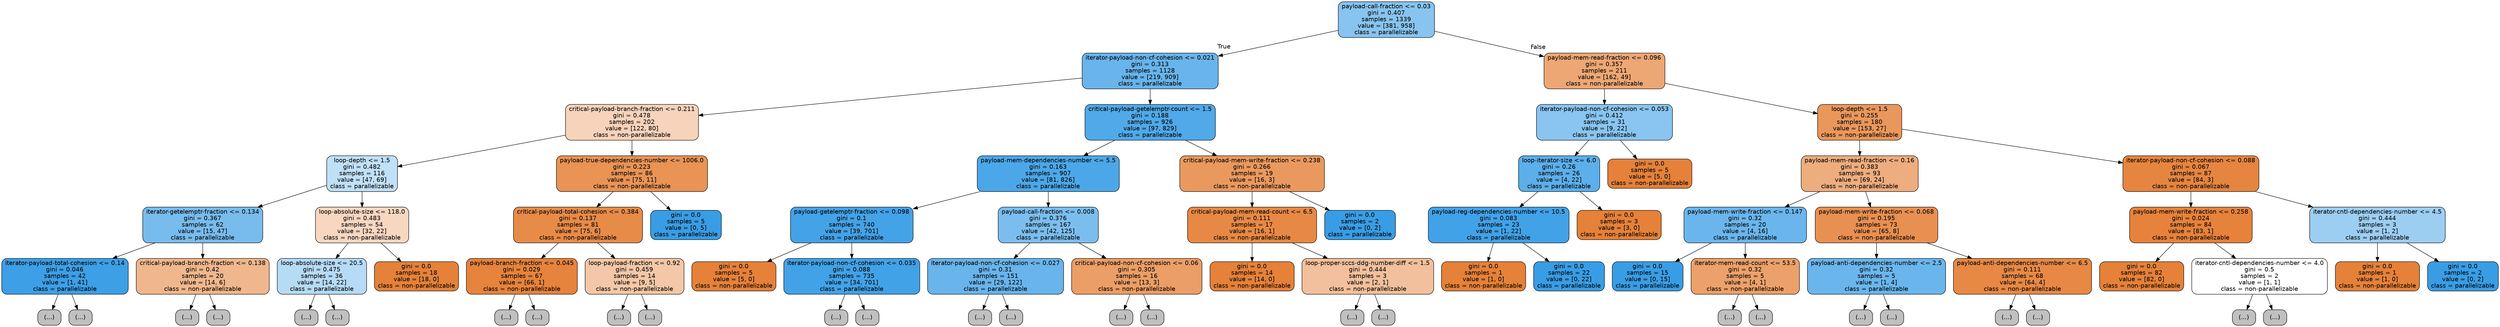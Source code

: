 digraph Tree {
node [shape=box, style="filled, rounded", color="black", fontname=helvetica] ;
edge [fontname=helvetica] ;
0 [label="payload-call-fraction <= 0.03\ngini = 0.407\nsamples = 1339\nvalue = [381, 958]\nclass = parallelizable", fillcolor="#399de59a"] ;
1 [label="iterator-payload-non-cf-cohesion <= 0.021\ngini = 0.313\nsamples = 1128\nvalue = [219, 909]\nclass = parallelizable", fillcolor="#399de5c2"] ;
0 -> 1 [labeldistance=2.5, labelangle=45, headlabel="True"] ;
2 [label="critical-payload-branch-fraction <= 0.211\ngini = 0.478\nsamples = 202\nvalue = [122, 80]\nclass = non-parallelizable", fillcolor="#e5813958"] ;
1 -> 2 ;
3 [label="loop-depth <= 1.5\ngini = 0.482\nsamples = 116\nvalue = [47, 69]\nclass = parallelizable", fillcolor="#399de551"] ;
2 -> 3 ;
4 [label="iterator-getelemptr-fraction <= 0.134\ngini = 0.367\nsamples = 62\nvalue = [15, 47]\nclass = parallelizable", fillcolor="#399de5ae"] ;
3 -> 4 ;
5 [label="iterator-payload-total-cohesion <= 0.14\ngini = 0.046\nsamples = 42\nvalue = [1, 41]\nclass = parallelizable", fillcolor="#399de5f9"] ;
4 -> 5 ;
6 [label="(...)", fillcolor="#C0C0C0"] ;
5 -> 6 ;
7 [label="(...)", fillcolor="#C0C0C0"] ;
5 -> 7 ;
8 [label="critical-payload-branch-fraction <= 0.138\ngini = 0.42\nsamples = 20\nvalue = [14, 6]\nclass = non-parallelizable", fillcolor="#e5813992"] ;
4 -> 8 ;
9 [label="(...)", fillcolor="#C0C0C0"] ;
8 -> 9 ;
16 [label="(...)", fillcolor="#C0C0C0"] ;
8 -> 16 ;
17 [label="loop-absolute-size <= 118.0\ngini = 0.483\nsamples = 54\nvalue = [32, 22]\nclass = non-parallelizable", fillcolor="#e5813950"] ;
3 -> 17 ;
18 [label="loop-absolute-size <= 20.5\ngini = 0.475\nsamples = 36\nvalue = [14, 22]\nclass = parallelizable", fillcolor="#399de55d"] ;
17 -> 18 ;
19 [label="(...)", fillcolor="#C0C0C0"] ;
18 -> 19 ;
20 [label="(...)", fillcolor="#C0C0C0"] ;
18 -> 20 ;
33 [label="gini = 0.0\nsamples = 18\nvalue = [18, 0]\nclass = non-parallelizable", fillcolor="#e58139ff"] ;
17 -> 33 ;
34 [label="payload-true-dependencies-number <= 1006.0\ngini = 0.223\nsamples = 86\nvalue = [75, 11]\nclass = non-parallelizable", fillcolor="#e58139da"] ;
2 -> 34 ;
35 [label="critical-payload-total-cohesion <= 0.384\ngini = 0.137\nsamples = 81\nvalue = [75, 6]\nclass = non-parallelizable", fillcolor="#e58139eb"] ;
34 -> 35 ;
36 [label="payload-branch-fraction <= 0.045\ngini = 0.029\nsamples = 67\nvalue = [66, 1]\nclass = non-parallelizable", fillcolor="#e58139fb"] ;
35 -> 36 ;
37 [label="(...)", fillcolor="#C0C0C0"] ;
36 -> 37 ;
38 [label="(...)", fillcolor="#C0C0C0"] ;
36 -> 38 ;
39 [label="loop-payload-fraction <= 0.92\ngini = 0.459\nsamples = 14\nvalue = [9, 5]\nclass = non-parallelizable", fillcolor="#e5813971"] ;
35 -> 39 ;
40 [label="(...)", fillcolor="#C0C0C0"] ;
39 -> 40 ;
45 [label="(...)", fillcolor="#C0C0C0"] ;
39 -> 45 ;
48 [label="gini = 0.0\nsamples = 5\nvalue = [0, 5]\nclass = parallelizable", fillcolor="#399de5ff"] ;
34 -> 48 ;
49 [label="critical-payload-getelemptr-count <= 1.5\ngini = 0.188\nsamples = 926\nvalue = [97, 829]\nclass = parallelizable", fillcolor="#399de5e1"] ;
1 -> 49 ;
50 [label="payload-mem-dependencies-number <= 5.5\ngini = 0.163\nsamples = 907\nvalue = [81, 826]\nclass = parallelizable", fillcolor="#399de5e6"] ;
49 -> 50 ;
51 [label="payload-getelemptr-fraction <= 0.098\ngini = 0.1\nsamples = 740\nvalue = [39, 701]\nclass = parallelizable", fillcolor="#399de5f1"] ;
50 -> 51 ;
52 [label="gini = 0.0\nsamples = 5\nvalue = [5, 0]\nclass = non-parallelizable", fillcolor="#e58139ff"] ;
51 -> 52 ;
53 [label="iterator-payload-non-cf-cohesion <= 0.035\ngini = 0.088\nsamples = 735\nvalue = [34, 701]\nclass = parallelizable", fillcolor="#399de5f3"] ;
51 -> 53 ;
54 [label="(...)", fillcolor="#C0C0C0"] ;
53 -> 54 ;
95 [label="(...)", fillcolor="#C0C0C0"] ;
53 -> 95 ;
132 [label="payload-call-fraction <= 0.008\ngini = 0.376\nsamples = 167\nvalue = [42, 125]\nclass = parallelizable", fillcolor="#399de5a9"] ;
50 -> 132 ;
133 [label="iterator-payload-non-cf-cohesion <= 0.027\ngini = 0.31\nsamples = 151\nvalue = [29, 122]\nclass = parallelizable", fillcolor="#399de5c2"] ;
132 -> 133 ;
134 [label="(...)", fillcolor="#C0C0C0"] ;
133 -> 134 ;
139 [label="(...)", fillcolor="#C0C0C0"] ;
133 -> 139 ;
168 [label="critical-payload-non-cf-cohesion <= 0.06\ngini = 0.305\nsamples = 16\nvalue = [13, 3]\nclass = non-parallelizable", fillcolor="#e58139c4"] ;
132 -> 168 ;
169 [label="(...)", fillcolor="#C0C0C0"] ;
168 -> 169 ;
172 [label="(...)", fillcolor="#C0C0C0"] ;
168 -> 172 ;
173 [label="critical-payload-mem-write-fraction <= 0.238\ngini = 0.266\nsamples = 19\nvalue = [16, 3]\nclass = non-parallelizable", fillcolor="#e58139cf"] ;
49 -> 173 ;
174 [label="critical-payload-mem-read-count <= 6.5\ngini = 0.111\nsamples = 17\nvalue = [16, 1]\nclass = non-parallelizable", fillcolor="#e58139ef"] ;
173 -> 174 ;
175 [label="gini = 0.0\nsamples = 14\nvalue = [14, 0]\nclass = non-parallelizable", fillcolor="#e58139ff"] ;
174 -> 175 ;
176 [label="loop-proper-sccs-ddg-number-diff <= 1.5\ngini = 0.444\nsamples = 3\nvalue = [2, 1]\nclass = non-parallelizable", fillcolor="#e581397f"] ;
174 -> 176 ;
177 [label="(...)", fillcolor="#C0C0C0"] ;
176 -> 177 ;
178 [label="(...)", fillcolor="#C0C0C0"] ;
176 -> 178 ;
179 [label="gini = 0.0\nsamples = 2\nvalue = [0, 2]\nclass = parallelizable", fillcolor="#399de5ff"] ;
173 -> 179 ;
180 [label="payload-mem-read-fraction <= 0.096\ngini = 0.357\nsamples = 211\nvalue = [162, 49]\nclass = non-parallelizable", fillcolor="#e58139b2"] ;
0 -> 180 [labeldistance=2.5, labelangle=-45, headlabel="False"] ;
181 [label="iterator-payload-non-cf-cohesion <= 0.053\ngini = 0.412\nsamples = 31\nvalue = [9, 22]\nclass = parallelizable", fillcolor="#399de597"] ;
180 -> 181 ;
182 [label="loop-iterator-size <= 6.0\ngini = 0.26\nsamples = 26\nvalue = [4, 22]\nclass = parallelizable", fillcolor="#399de5d1"] ;
181 -> 182 ;
183 [label="payload-reg-dependencies-number <= 10.5\ngini = 0.083\nsamples = 23\nvalue = [1, 22]\nclass = parallelizable", fillcolor="#399de5f3"] ;
182 -> 183 ;
184 [label="gini = 0.0\nsamples = 1\nvalue = [1, 0]\nclass = non-parallelizable", fillcolor="#e58139ff"] ;
183 -> 184 ;
185 [label="gini = 0.0\nsamples = 22\nvalue = [0, 22]\nclass = parallelizable", fillcolor="#399de5ff"] ;
183 -> 185 ;
186 [label="gini = 0.0\nsamples = 3\nvalue = [3, 0]\nclass = non-parallelizable", fillcolor="#e58139ff"] ;
182 -> 186 ;
187 [label="gini = 0.0\nsamples = 5\nvalue = [5, 0]\nclass = non-parallelizable", fillcolor="#e58139ff"] ;
181 -> 187 ;
188 [label="loop-depth <= 1.5\ngini = 0.255\nsamples = 180\nvalue = [153, 27]\nclass = non-parallelizable", fillcolor="#e58139d2"] ;
180 -> 188 ;
189 [label="payload-mem-read-fraction <= 0.16\ngini = 0.383\nsamples = 93\nvalue = [69, 24]\nclass = non-parallelizable", fillcolor="#e58139a6"] ;
188 -> 189 ;
190 [label="payload-mem-write-fraction <= 0.147\ngini = 0.32\nsamples = 20\nvalue = [4, 16]\nclass = parallelizable", fillcolor="#399de5bf"] ;
189 -> 190 ;
191 [label="gini = 0.0\nsamples = 15\nvalue = [0, 15]\nclass = parallelizable", fillcolor="#399de5ff"] ;
190 -> 191 ;
192 [label="iterator-mem-read-count <= 53.5\ngini = 0.32\nsamples = 5\nvalue = [4, 1]\nclass = non-parallelizable", fillcolor="#e58139bf"] ;
190 -> 192 ;
193 [label="(...)", fillcolor="#C0C0C0"] ;
192 -> 193 ;
194 [label="(...)", fillcolor="#C0C0C0"] ;
192 -> 194 ;
195 [label="payload-mem-write-fraction <= 0.068\ngini = 0.195\nsamples = 73\nvalue = [65, 8]\nclass = non-parallelizable", fillcolor="#e58139e0"] ;
189 -> 195 ;
196 [label="payload-anti-dependencies-number <= 2.5\ngini = 0.32\nsamples = 5\nvalue = [1, 4]\nclass = parallelizable", fillcolor="#399de5bf"] ;
195 -> 196 ;
197 [label="(...)", fillcolor="#C0C0C0"] ;
196 -> 197 ;
198 [label="(...)", fillcolor="#C0C0C0"] ;
196 -> 198 ;
199 [label="payload-anti-dependencies-number <= 6.5\ngini = 0.111\nsamples = 68\nvalue = [64, 4]\nclass = non-parallelizable", fillcolor="#e58139ef"] ;
195 -> 199 ;
200 [label="(...)", fillcolor="#C0C0C0"] ;
199 -> 200 ;
213 [label="(...)", fillcolor="#C0C0C0"] ;
199 -> 213 ;
214 [label="iterator-payload-non-cf-cohesion <= 0.088\ngini = 0.067\nsamples = 87\nvalue = [84, 3]\nclass = non-parallelizable", fillcolor="#e58139f6"] ;
188 -> 214 ;
215 [label="payload-mem-write-fraction <= 0.258\ngini = 0.024\nsamples = 84\nvalue = [83, 1]\nclass = non-parallelizable", fillcolor="#e58139fc"] ;
214 -> 215 ;
216 [label="gini = 0.0\nsamples = 82\nvalue = [82, 0]\nclass = non-parallelizable", fillcolor="#e58139ff"] ;
215 -> 216 ;
217 [label="iterator-cntl-dependencies-number <= 4.0\ngini = 0.5\nsamples = 2\nvalue = [1, 1]\nclass = non-parallelizable", fillcolor="#e5813900"] ;
215 -> 217 ;
218 [label="(...)", fillcolor="#C0C0C0"] ;
217 -> 218 ;
219 [label="(...)", fillcolor="#C0C0C0"] ;
217 -> 219 ;
220 [label="iterator-cntl-dependencies-number <= 4.5\ngini = 0.444\nsamples = 3\nvalue = [1, 2]\nclass = parallelizable", fillcolor="#399de57f"] ;
214 -> 220 ;
221 [label="gini = 0.0\nsamples = 1\nvalue = [1, 0]\nclass = non-parallelizable", fillcolor="#e58139ff"] ;
220 -> 221 ;
222 [label="gini = 0.0\nsamples = 2\nvalue = [0, 2]\nclass = parallelizable", fillcolor="#399de5ff"] ;
220 -> 222 ;
}